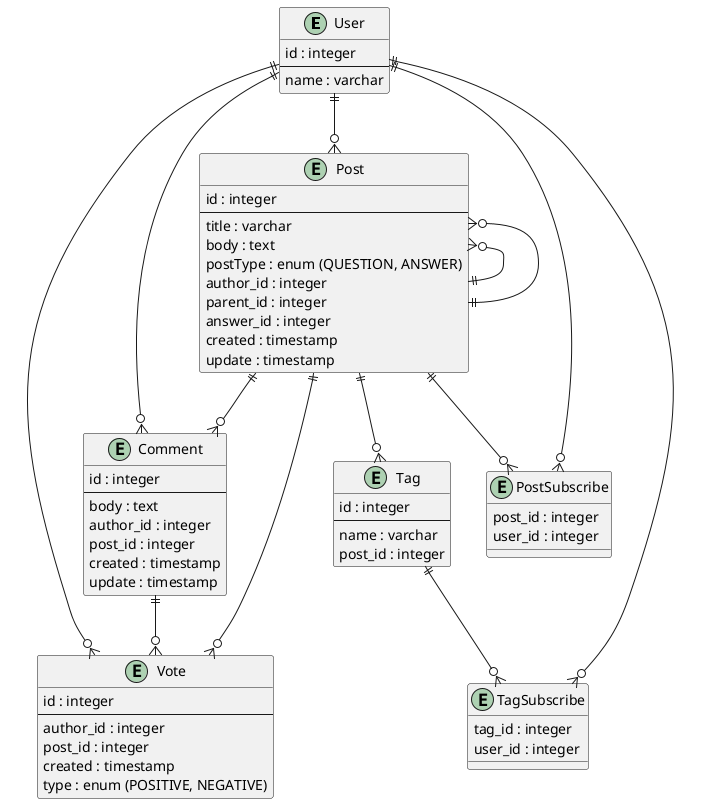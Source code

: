 @startuml

entity User {
  id : integer
  --
  name : varchar
}

entity Post {
  id : integer
  --
  title : varchar
  body : text
  postType : enum (QUESTION, ANSWER)
  author_id : integer
  parent_id : integer
  answer_id : integer
  created : timestamp
  update : timestamp
}

entity Comment {
  id : integer
  --
  body : text
  author_id : integer
  post_id : integer
  created : timestamp
  update : timestamp
}

entity Vote {
  id : integer
  --
  author_id : integer
  post_id : integer
  created : timestamp
  type : enum (POSITIVE, NEGATIVE)
}

entity Tag {
  id : integer
  --
  name : varchar
  post_id : integer
}

entity PostSubscribe {
  post_id : integer
  user_id : integer
}

entity TagSubscribe {
  tag_id : integer
  user_id : integer
}

' Основные связи
User ||--o{ Post
User ||--o{ Comment
User ||--o{ Vote

Post ||--o{ Comment
Post ||--o{ Vote
Post ||--o{ Tag

' Самосвязи Post
Post }o--|| Post
Post }o--|| Post

' Подписки
Post ||--o{ PostSubscribe
User ||--o{ PostSubscribe

Tag ||--o{ TagSubscribe
User ||--o{ TagSubscribe


Comment ||--o{ Vote

@enduml